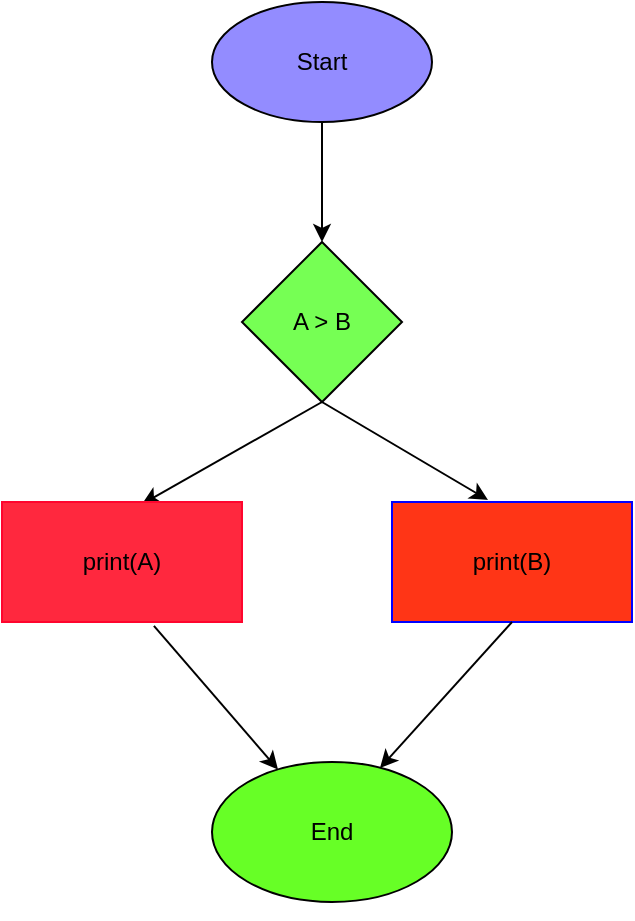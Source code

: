 <mxfile version="26.0.14">
  <diagram id="C5RBs43oDa-KdzZeNtuy" name="Page-1">
    <mxGraphModel dx="1434" dy="755" grid="1" gridSize="10" guides="1" tooltips="1" connect="1" arrows="1" fold="1" page="1" pageScale="1" pageWidth="827" pageHeight="1169" math="0" shadow="0">
      <root>
        <mxCell id="WIyWlLk6GJQsqaUBKTNV-0" />
        <mxCell id="WIyWlLk6GJQsqaUBKTNV-1" parent="WIyWlLk6GJQsqaUBKTNV-0" />
        <mxCell id="_S26A7Fd76icPsUkR7dQ-3" value="" style="edgeStyle=orthogonalEdgeStyle;rounded=0;orthogonalLoop=1;jettySize=auto;html=1;" edge="1" parent="WIyWlLk6GJQsqaUBKTNV-1" source="_S26A7Fd76icPsUkR7dQ-1">
          <mxGeometry relative="1" as="geometry">
            <mxPoint x="425" y="210" as="targetPoint" />
          </mxGeometry>
        </mxCell>
        <mxCell id="_S26A7Fd76icPsUkR7dQ-1" value="Start" style="ellipse;whiteSpace=wrap;html=1;fillColor=light-dark(#938CFF,var(--ge-dark-color, #121212));" vertex="1" parent="WIyWlLk6GJQsqaUBKTNV-1">
          <mxGeometry x="370" y="90" width="110" height="60" as="geometry" />
        </mxCell>
        <mxCell id="_S26A7Fd76icPsUkR7dQ-4" value="A &amp;gt; B" style="rhombus;whiteSpace=wrap;html=1;fillColor=light-dark(#76FF54,var(--ge-dark-color, #121212));" vertex="1" parent="WIyWlLk6GJQsqaUBKTNV-1">
          <mxGeometry x="385" y="210" width="80" height="80" as="geometry" />
        </mxCell>
        <mxCell id="_S26A7Fd76icPsUkR7dQ-9" value="" style="endArrow=classic;html=1;rounded=0;exitX=0.5;exitY=1;exitDx=0;exitDy=0;entryX=0.583;entryY=0.017;entryDx=0;entryDy=0;entryPerimeter=0;" edge="1" parent="WIyWlLk6GJQsqaUBKTNV-1" source="_S26A7Fd76icPsUkR7dQ-4" target="_S26A7Fd76icPsUkR7dQ-12">
          <mxGeometry width="50" height="50" relative="1" as="geometry">
            <mxPoint x="250" y="290" as="sourcePoint" />
            <mxPoint x="340" y="340" as="targetPoint" />
          </mxGeometry>
        </mxCell>
        <mxCell id="_S26A7Fd76icPsUkR7dQ-10" value="" style="endArrow=classic;html=1;rounded=0;exitX=0.5;exitY=1;exitDx=0;exitDy=0;entryX=0.4;entryY=-0.017;entryDx=0;entryDy=0;entryPerimeter=0;" edge="1" parent="WIyWlLk6GJQsqaUBKTNV-1" source="_S26A7Fd76icPsUkR7dQ-4" target="_S26A7Fd76icPsUkR7dQ-11">
          <mxGeometry width="50" height="50" relative="1" as="geometry">
            <mxPoint x="600" y="340" as="sourcePoint" />
            <mxPoint x="500" y="340" as="targetPoint" />
            <Array as="points" />
          </mxGeometry>
        </mxCell>
        <mxCell id="_S26A7Fd76icPsUkR7dQ-11" value="print(B)" style="rounded=0;whiteSpace=wrap;html=1;strokeColor=light-dark(#0000FF,#FFFFFF);fillColor=light-dark(#FF3516,var(--ge-dark-color, #121212));" vertex="1" parent="WIyWlLk6GJQsqaUBKTNV-1">
          <mxGeometry x="460" y="340" width="120" height="60" as="geometry" />
        </mxCell>
        <mxCell id="_S26A7Fd76icPsUkR7dQ-12" value="print(A)" style="rounded=0;whiteSpace=wrap;html=1;strokeColor=light-dark(#FF052E,#FFFFFF);fillColor=light-dark(#FF283E,var(--ge-dark-color, #121212));" vertex="1" parent="WIyWlLk6GJQsqaUBKTNV-1">
          <mxGeometry x="265" y="340" width="120" height="60" as="geometry" />
        </mxCell>
        <mxCell id="_S26A7Fd76icPsUkR7dQ-13" value="" style="endArrow=classic;html=1;rounded=0;exitX=0.633;exitY=1.033;exitDx=0;exitDy=0;exitPerimeter=0;" edge="1" parent="WIyWlLk6GJQsqaUBKTNV-1" source="_S26A7Fd76icPsUkR7dQ-12" target="_S26A7Fd76icPsUkR7dQ-15">
          <mxGeometry width="50" height="50" relative="1" as="geometry">
            <mxPoint x="350" y="500" as="sourcePoint" />
            <mxPoint x="420" y="470" as="targetPoint" />
          </mxGeometry>
        </mxCell>
        <mxCell id="_S26A7Fd76icPsUkR7dQ-14" value="" style="endArrow=classic;html=1;rounded=0;exitX=0.5;exitY=1;exitDx=0;exitDy=0;entryX=0.7;entryY=0.043;entryDx=0;entryDy=0;entryPerimeter=0;" edge="1" parent="WIyWlLk6GJQsqaUBKTNV-1" source="_S26A7Fd76icPsUkR7dQ-11" target="_S26A7Fd76icPsUkR7dQ-15">
          <mxGeometry width="50" height="50" relative="1" as="geometry">
            <mxPoint x="513.04" y="401.98" as="sourcePoint" />
            <mxPoint x="450" y="470" as="targetPoint" />
          </mxGeometry>
        </mxCell>
        <mxCell id="_S26A7Fd76icPsUkR7dQ-15" value="End" style="ellipse;whiteSpace=wrap;html=1;fillColor=light-dark(#67FF26,var(--ge-dark-color, #121212));" vertex="1" parent="WIyWlLk6GJQsqaUBKTNV-1">
          <mxGeometry x="370" y="470" width="120" height="70" as="geometry" />
        </mxCell>
        <mxCell id="_S26A7Fd76icPsUkR7dQ-17" style="edgeStyle=orthogonalEdgeStyle;rounded=0;orthogonalLoop=1;jettySize=auto;html=1;exitX=0.5;exitY=1;exitDx=0;exitDy=0;" edge="1" parent="WIyWlLk6GJQsqaUBKTNV-1" source="_S26A7Fd76icPsUkR7dQ-15" target="_S26A7Fd76icPsUkR7dQ-15">
          <mxGeometry relative="1" as="geometry" />
        </mxCell>
      </root>
    </mxGraphModel>
  </diagram>
</mxfile>
